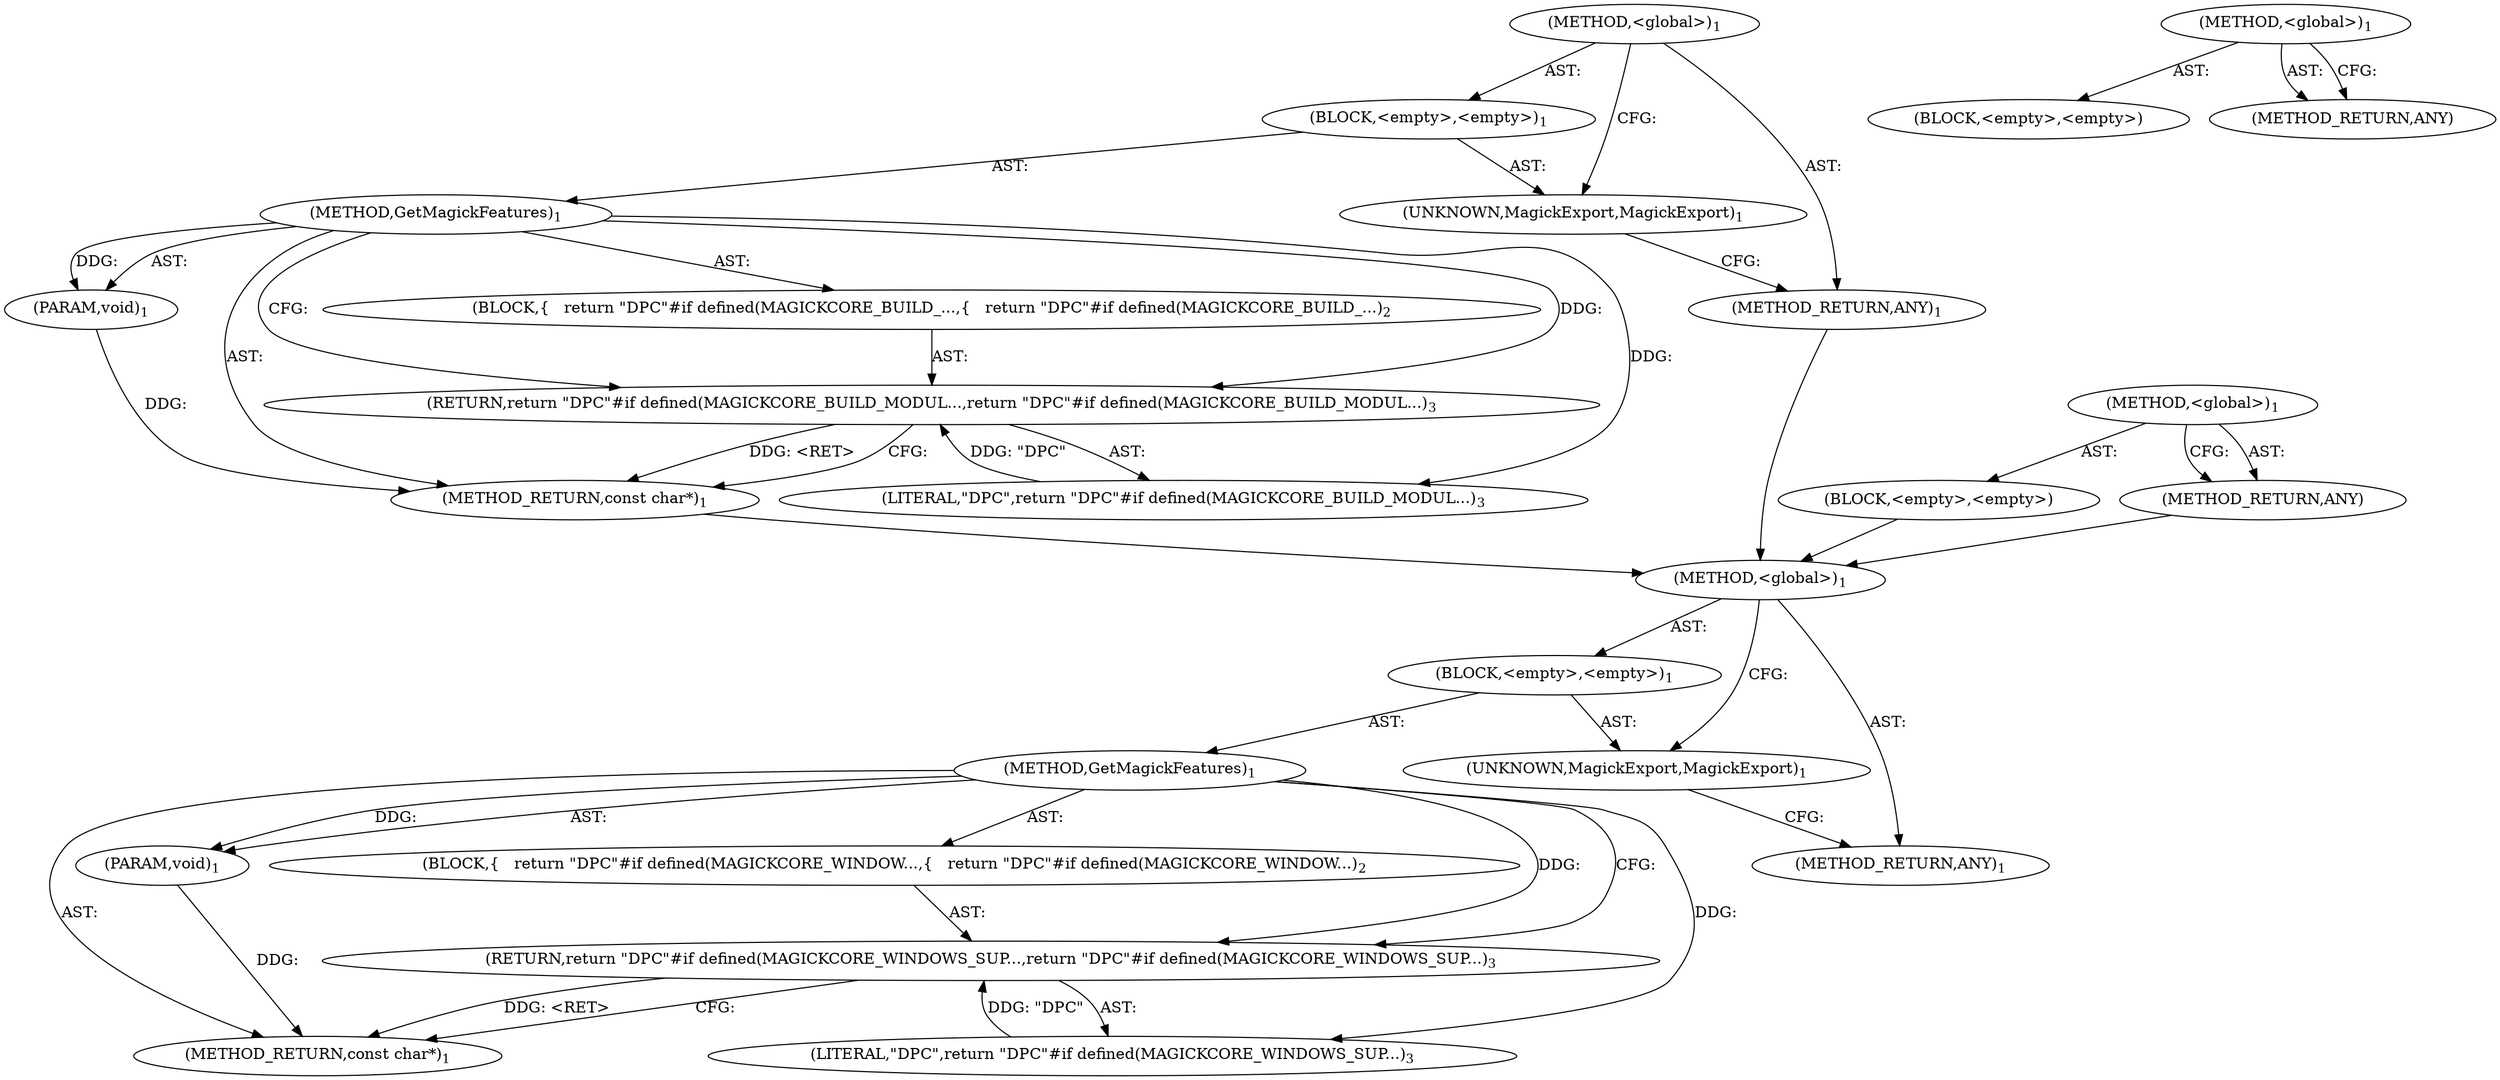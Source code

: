 digraph "&lt;global&gt;" {
vulnerable_6 [label=<(METHOD,&lt;global&gt;)<SUB>1</SUB>>];
vulnerable_7 [label=<(BLOCK,&lt;empty&gt;,&lt;empty&gt;)<SUB>1</SUB>>];
vulnerable_8 [label=<(UNKNOWN,MagickExport,MagickExport)<SUB>1</SUB>>];
vulnerable_9 [label=<(METHOD,GetMagickFeatures)<SUB>1</SUB>>];
vulnerable_10 [label=<(PARAM,void)<SUB>1</SUB>>];
vulnerable_11 [label=<(BLOCK,{
   return &quot;DPC&quot;
#if defined(MAGICKCORE_BUILD_...,{
   return &quot;DPC&quot;
#if defined(MAGICKCORE_BUILD_...)<SUB>2</SUB>>];
vulnerable_12 [label=<(RETURN,return &quot;DPC&quot;
#if defined(MAGICKCORE_BUILD_MODUL...,return &quot;DPC&quot;
#if defined(MAGICKCORE_BUILD_MODUL...)<SUB>3</SUB>>];
vulnerable_13 [label=<(LITERAL,&quot;DPC&quot;,return &quot;DPC&quot;
#if defined(MAGICKCORE_BUILD_MODUL...)<SUB>3</SUB>>];
vulnerable_14 [label=<(METHOD_RETURN,const char*)<SUB>1</SUB>>];
vulnerable_16 [label=<(METHOD_RETURN,ANY)<SUB>1</SUB>>];
vulnerable_27 [label=<(METHOD,&lt;global&gt;)<SUB>1</SUB>>];
vulnerable_28 [label=<(BLOCK,&lt;empty&gt;,&lt;empty&gt;)>];
vulnerable_29 [label=<(METHOD_RETURN,ANY)>];
fixed_6 [label=<(METHOD,&lt;global&gt;)<SUB>1</SUB>>];
fixed_7 [label=<(BLOCK,&lt;empty&gt;,&lt;empty&gt;)<SUB>1</SUB>>];
fixed_8 [label=<(UNKNOWN,MagickExport,MagickExport)<SUB>1</SUB>>];
fixed_9 [label=<(METHOD,GetMagickFeatures)<SUB>1</SUB>>];
fixed_10 [label=<(PARAM,void)<SUB>1</SUB>>];
fixed_11 [label=<(BLOCK,{
   return &quot;DPC&quot;
#if defined(MAGICKCORE_WINDOW...,{
   return &quot;DPC&quot;
#if defined(MAGICKCORE_WINDOW...)<SUB>2</SUB>>];
fixed_12 [label=<(RETURN,return &quot;DPC&quot;
#if defined(MAGICKCORE_WINDOWS_SUP...,return &quot;DPC&quot;
#if defined(MAGICKCORE_WINDOWS_SUP...)<SUB>3</SUB>>];
fixed_13 [label=<(LITERAL,&quot;DPC&quot;,return &quot;DPC&quot;
#if defined(MAGICKCORE_WINDOWS_SUP...)<SUB>3</SUB>>];
fixed_14 [label=<(METHOD_RETURN,const char*)<SUB>1</SUB>>];
fixed_16 [label=<(METHOD_RETURN,ANY)<SUB>1</SUB>>];
fixed_27 [label=<(METHOD,&lt;global&gt;)<SUB>1</SUB>>];
fixed_28 [label=<(BLOCK,&lt;empty&gt;,&lt;empty&gt;)>];
fixed_29 [label=<(METHOD_RETURN,ANY)>];
vulnerable_6 -> vulnerable_7  [key=0, label="AST: "];
vulnerable_6 -> vulnerable_16  [key=0, label="AST: "];
vulnerable_6 -> vulnerable_8  [key=0, label="CFG: "];
vulnerable_7 -> vulnerable_8  [key=0, label="AST: "];
vulnerable_7 -> vulnerable_9  [key=0, label="AST: "];
vulnerable_8 -> vulnerable_16  [key=0, label="CFG: "];
vulnerable_9 -> vulnerable_10  [key=0, label="AST: "];
vulnerable_9 -> vulnerable_10  [key=1, label="DDG: "];
vulnerable_9 -> vulnerable_11  [key=0, label="AST: "];
vulnerable_9 -> vulnerable_14  [key=0, label="AST: "];
vulnerable_9 -> vulnerable_12  [key=0, label="CFG: "];
vulnerable_9 -> vulnerable_12  [key=1, label="DDG: "];
vulnerable_9 -> vulnerable_13  [key=0, label="DDG: "];
vulnerable_10 -> vulnerable_14  [key=0, label="DDG: "];
vulnerable_11 -> vulnerable_12  [key=0, label="AST: "];
vulnerable_12 -> vulnerable_13  [key=0, label="AST: "];
vulnerable_12 -> vulnerable_14  [key=0, label="CFG: "];
vulnerable_12 -> vulnerable_14  [key=1, label="DDG: &lt;RET&gt;"];
vulnerable_13 -> vulnerable_12  [key=0, label="DDG: &quot;DPC&quot;"];
vulnerable_14 -> fixed_6  [key=0];
vulnerable_16 -> fixed_6  [key=0];
vulnerable_27 -> vulnerable_28  [key=0, label="AST: "];
vulnerable_27 -> vulnerable_29  [key=0, label="AST: "];
vulnerable_27 -> vulnerable_29  [key=1, label="CFG: "];
vulnerable_28 -> fixed_6  [key=0];
vulnerable_29 -> fixed_6  [key=0];
fixed_6 -> fixed_7  [key=0, label="AST: "];
fixed_6 -> fixed_16  [key=0, label="AST: "];
fixed_6 -> fixed_8  [key=0, label="CFG: "];
fixed_7 -> fixed_8  [key=0, label="AST: "];
fixed_7 -> fixed_9  [key=0, label="AST: "];
fixed_8 -> fixed_16  [key=0, label="CFG: "];
fixed_9 -> fixed_10  [key=0, label="AST: "];
fixed_9 -> fixed_10  [key=1, label="DDG: "];
fixed_9 -> fixed_11  [key=0, label="AST: "];
fixed_9 -> fixed_14  [key=0, label="AST: "];
fixed_9 -> fixed_12  [key=0, label="CFG: "];
fixed_9 -> fixed_12  [key=1, label="DDG: "];
fixed_9 -> fixed_13  [key=0, label="DDG: "];
fixed_10 -> fixed_14  [key=0, label="DDG: "];
fixed_11 -> fixed_12  [key=0, label="AST: "];
fixed_12 -> fixed_13  [key=0, label="AST: "];
fixed_12 -> fixed_14  [key=0, label="CFG: "];
fixed_12 -> fixed_14  [key=1, label="DDG: &lt;RET&gt;"];
fixed_13 -> fixed_12  [key=0, label="DDG: &quot;DPC&quot;"];
fixed_27 -> fixed_28  [key=0, label="AST: "];
fixed_27 -> fixed_29  [key=0, label="AST: "];
fixed_27 -> fixed_29  [key=1, label="CFG: "];
}
